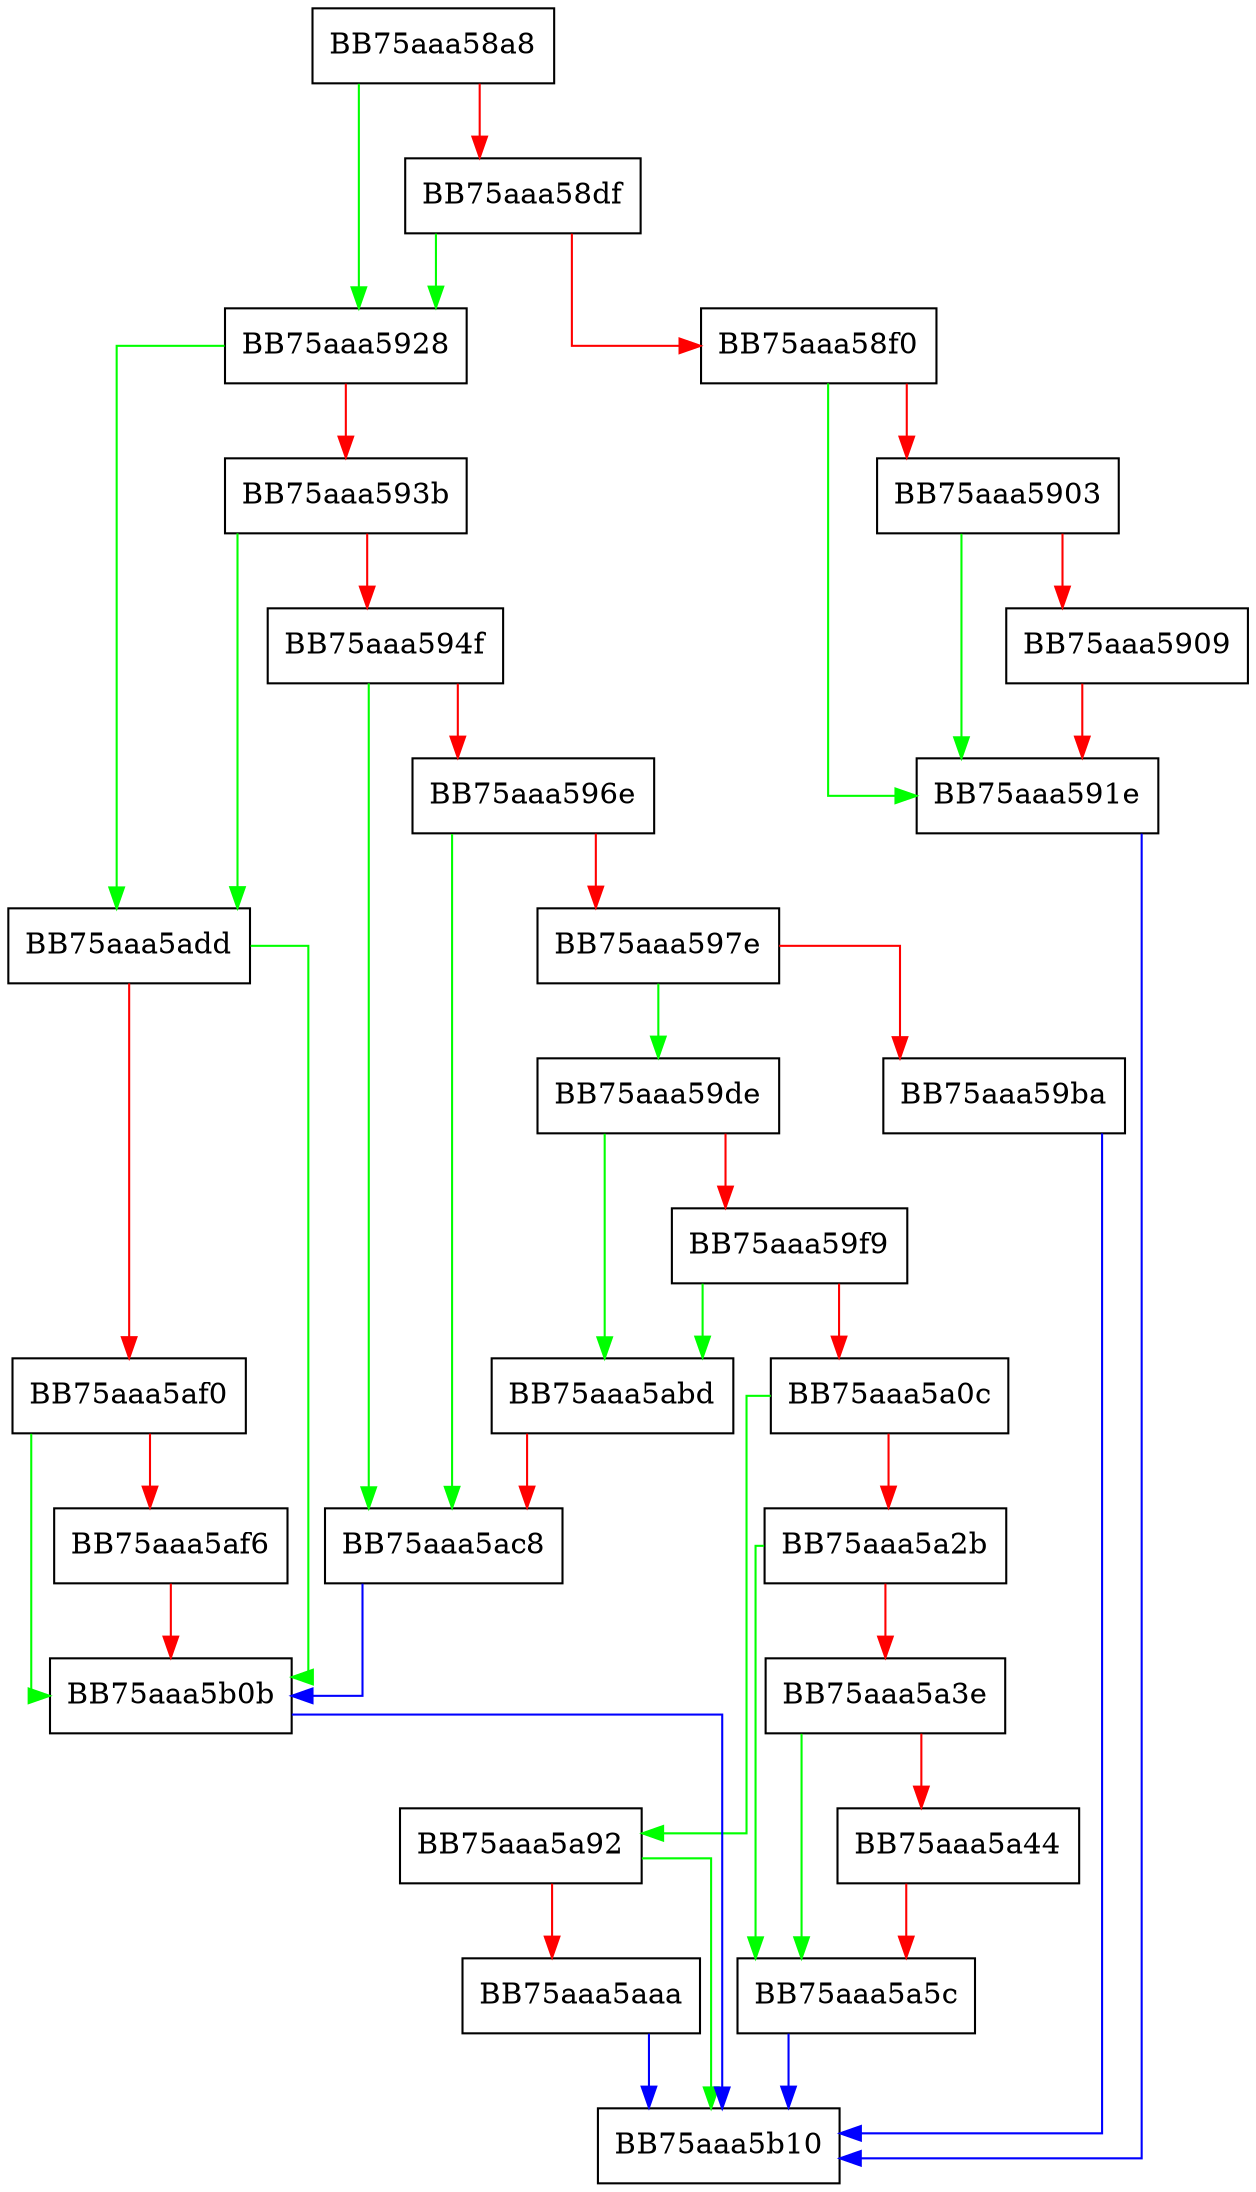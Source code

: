 digraph Rpf_OpenContainer {
  node [shape="box"];
  graph [splines=ortho];
  BB75aaa58a8 -> BB75aaa5928 [color="green"];
  BB75aaa58a8 -> BB75aaa58df [color="red"];
  BB75aaa58df -> BB75aaa5928 [color="green"];
  BB75aaa58df -> BB75aaa58f0 [color="red"];
  BB75aaa58f0 -> BB75aaa591e [color="green"];
  BB75aaa58f0 -> BB75aaa5903 [color="red"];
  BB75aaa5903 -> BB75aaa591e [color="green"];
  BB75aaa5903 -> BB75aaa5909 [color="red"];
  BB75aaa5909 -> BB75aaa591e [color="red"];
  BB75aaa591e -> BB75aaa5b10 [color="blue"];
  BB75aaa5928 -> BB75aaa5add [color="green"];
  BB75aaa5928 -> BB75aaa593b [color="red"];
  BB75aaa593b -> BB75aaa5add [color="green"];
  BB75aaa593b -> BB75aaa594f [color="red"];
  BB75aaa594f -> BB75aaa5ac8 [color="green"];
  BB75aaa594f -> BB75aaa596e [color="red"];
  BB75aaa596e -> BB75aaa5ac8 [color="green"];
  BB75aaa596e -> BB75aaa597e [color="red"];
  BB75aaa597e -> BB75aaa59de [color="green"];
  BB75aaa597e -> BB75aaa59ba [color="red"];
  BB75aaa59ba -> BB75aaa5b10 [color="blue"];
  BB75aaa59de -> BB75aaa5abd [color="green"];
  BB75aaa59de -> BB75aaa59f9 [color="red"];
  BB75aaa59f9 -> BB75aaa5abd [color="green"];
  BB75aaa59f9 -> BB75aaa5a0c [color="red"];
  BB75aaa5a0c -> BB75aaa5a92 [color="green"];
  BB75aaa5a0c -> BB75aaa5a2b [color="red"];
  BB75aaa5a2b -> BB75aaa5a5c [color="green"];
  BB75aaa5a2b -> BB75aaa5a3e [color="red"];
  BB75aaa5a3e -> BB75aaa5a5c [color="green"];
  BB75aaa5a3e -> BB75aaa5a44 [color="red"];
  BB75aaa5a44 -> BB75aaa5a5c [color="red"];
  BB75aaa5a5c -> BB75aaa5b10 [color="blue"];
  BB75aaa5a92 -> BB75aaa5b10 [color="green"];
  BB75aaa5a92 -> BB75aaa5aaa [color="red"];
  BB75aaa5aaa -> BB75aaa5b10 [color="blue"];
  BB75aaa5abd -> BB75aaa5ac8 [color="red"];
  BB75aaa5ac8 -> BB75aaa5b0b [color="blue"];
  BB75aaa5add -> BB75aaa5b0b [color="green"];
  BB75aaa5add -> BB75aaa5af0 [color="red"];
  BB75aaa5af0 -> BB75aaa5b0b [color="green"];
  BB75aaa5af0 -> BB75aaa5af6 [color="red"];
  BB75aaa5af6 -> BB75aaa5b0b [color="red"];
  BB75aaa5b0b -> BB75aaa5b10 [color="blue"];
}